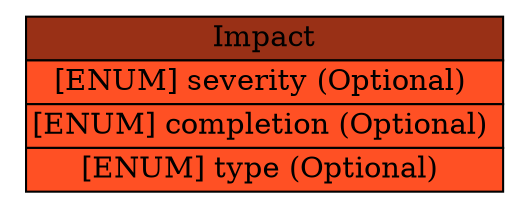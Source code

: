 digraph Impact {
	graph [bb="0,0,201,92",
		rankdir=LR
	];
	node [label="\N"];
	Impact	 [height=1.2778,
		label=<<table BORDER="0" CELLBORDER="1" CELLSPACING="0"> <tr > <td BGCOLOR="#993016" HREF="/idmef_parser/IDMEF/Impact.html" TITLE="The Impact class is used to provide the analyzer&#39;s assessment of the impact of the event on the target(s). It is represented in the IDMEF DTD as follows: ">Impact</td> </tr>" %<tr><td BGCOLOR="#FF5024"  HREF="/idmef_parser/IDMEF/Impact.html" TITLE="Section 10.)">[ENUM] severity (Optional) </td></tr>%<tr><td BGCOLOR="#FF5024"  HREF="/idmef_parser/IDMEF/Impact.html" TITLE="Section 10.)">[ENUM] completion (Optional) </td></tr>%<tr><td BGCOLOR="#FF5024"  HREF="/idmef_parser/IDMEF/Impact.html" TITLE="value is &quot;other&quot;.  (See also Section 10.)">[ENUM] type (Optional) </td></tr>%</table>>,
		pos="100.5,46",
		shape=plaintext,
		width=2.7917];
}
